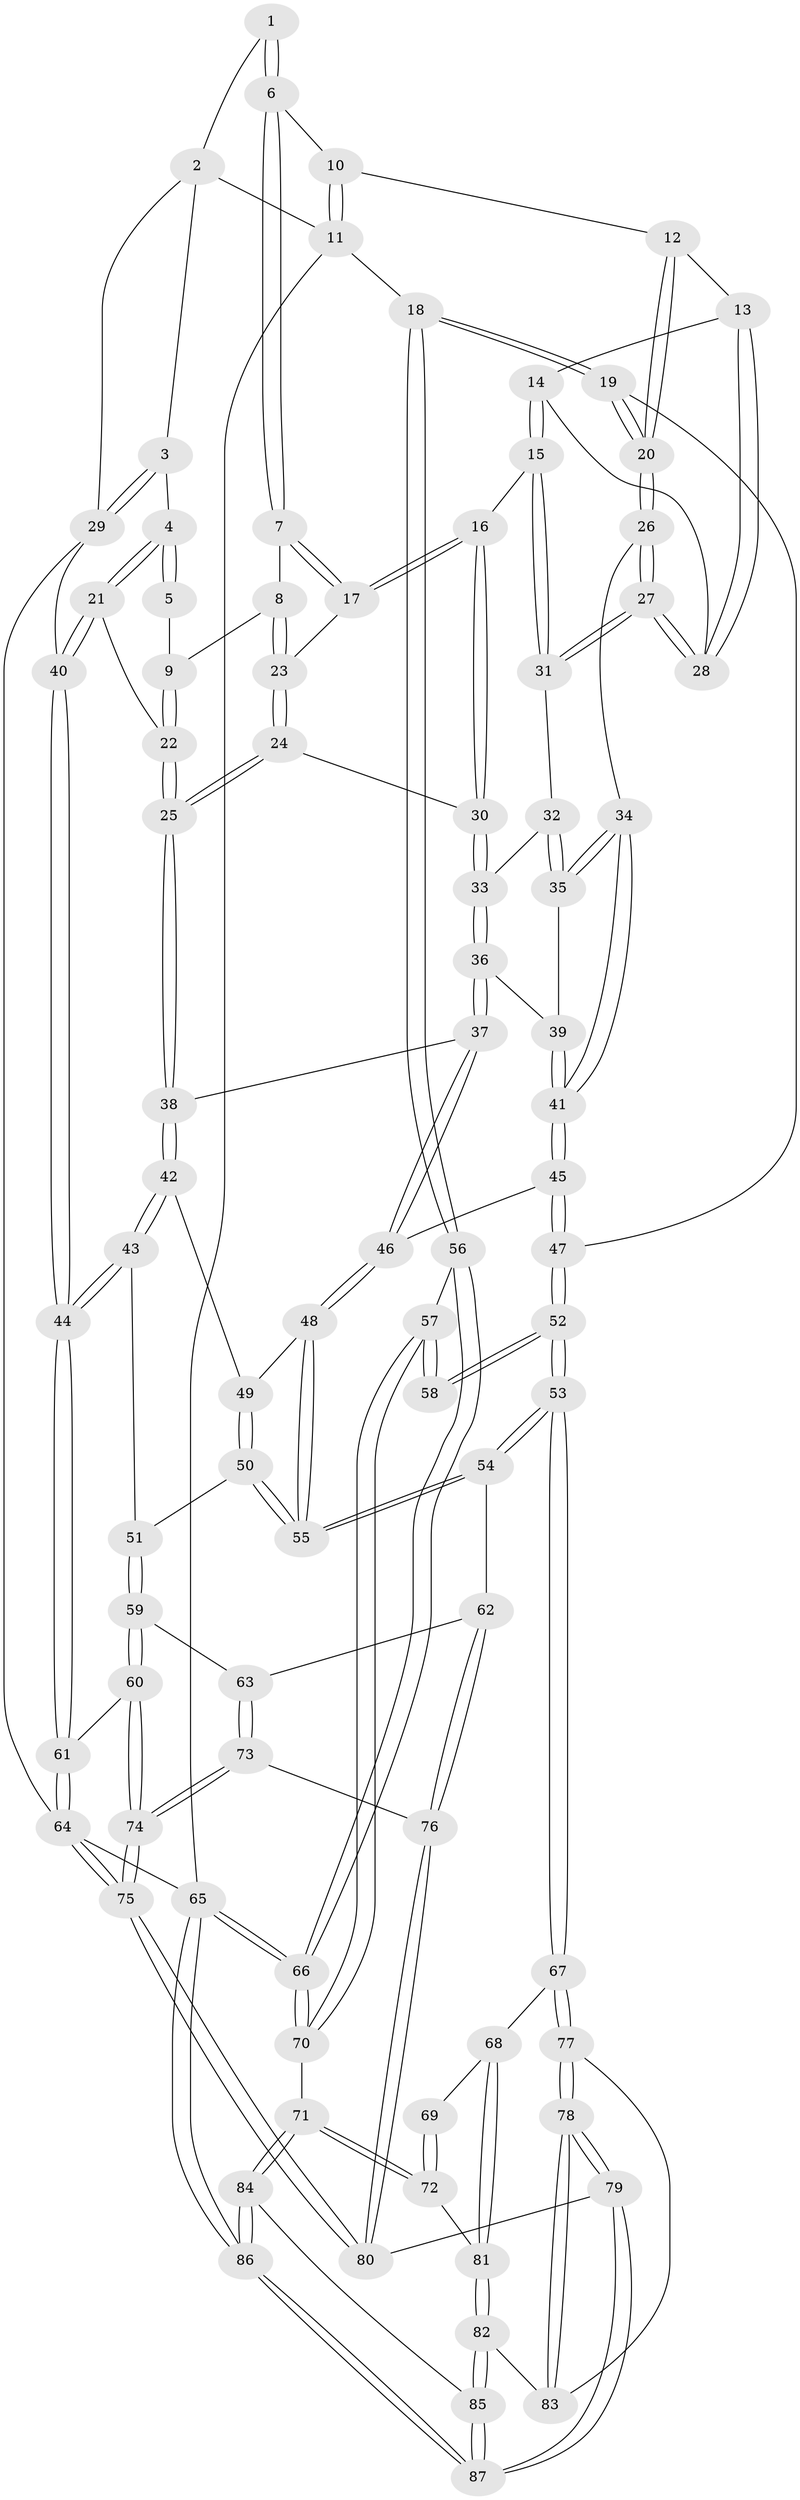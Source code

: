 // Generated by graph-tools (version 1.1) at 2025/17/03/09/25 04:17:14]
// undirected, 87 vertices, 214 edges
graph export_dot {
graph [start="1"]
  node [color=gray90,style=filled];
  1 [pos="+0.457256670479372+0"];
  2 [pos="+0.13247033174787437+0"];
  3 [pos="+0.17058106638911066+0"];
  4 [pos="+0.2579120117798551+0.1869980221223319"];
  5 [pos="+0.41972994825253107+0"];
  6 [pos="+0.607000269180947+0"];
  7 [pos="+0.5952409274659765+0.015538137359472766"];
  8 [pos="+0.43344044780525215+0.08073024345484035"];
  9 [pos="+0.4164140691423057+0.082478795524052"];
  10 [pos="+0.9341423048015203+0"];
  11 [pos="+1+0"];
  12 [pos="+0.8576942501024866+0"];
  13 [pos="+0.8268029826708716+0.043052525975302104"];
  14 [pos="+0.6678571392027655+0.12425811540238854"];
  15 [pos="+0.6503922738201157+0.1269364921608532"];
  16 [pos="+0.6392010070158431+0.1250251933154404"];
  17 [pos="+0.6017057893091206+0.0641833565858024"];
  18 [pos="+1+0.35968591577058945"];
  19 [pos="+1+0.35670642422230475"];
  20 [pos="+0.95948138505478+0.31515365707854154"];
  21 [pos="+0.2592743210444899+0.19160264835261076"];
  22 [pos="+0.31389339106525554+0.21135534603058162"];
  23 [pos="+0.516720100835564+0.12607499512919879"];
  24 [pos="+0.46045654316748214+0.1926830070664046"];
  25 [pos="+0.36681292436869484+0.2531805691477517"];
  26 [pos="+0.9125634364921349+0.3067448191529398"];
  27 [pos="+0.8383792367981506+0.22779430307579754"];
  28 [pos="+0.8154006922650319+0.15609300038473847"];
  29 [pos="+0+0.26883754992115505"];
  30 [pos="+0.6179569700868153+0.20259232526781093"];
  31 [pos="+0.7483695804453662+0.21764535622988623"];
  32 [pos="+0.7181858875773851+0.24078098991333072"];
  33 [pos="+0.6186032812585377+0.24908603870880397"];
  34 [pos="+0.8918069749147092+0.3155086231281371"];
  35 [pos="+0.7232645542769667+0.3112874328863946"];
  36 [pos="+0.6042713849388511+0.3032708507905562"];
  37 [pos="+0.5646111649597496+0.33836535717952104"];
  38 [pos="+0.41562469520386985+0.3389237609077639"];
  39 [pos="+0.6861595429605132+0.3223294130751165"];
  40 [pos="+0+0.41471598079170297"];
  41 [pos="+0.7351055179482107+0.4463243704588308"];
  42 [pos="+0.4153014174471611+0.34015911710745206"];
  43 [pos="+0.29450326764161633+0.48349125038725127"];
  44 [pos="+0+0.5124711051505665"];
  45 [pos="+0.729912640033458+0.455247496046875"];
  46 [pos="+0.6303443253029292+0.46269227540371416"];
  47 [pos="+0.7962755466031476+0.5758920381275284"];
  48 [pos="+0.6156156581697734+0.4908421165859365"];
  49 [pos="+0.46917981399482517+0.4818531917203695"];
  50 [pos="+0.46628640082207057+0.527372345361971"];
  51 [pos="+0.36577876625717465+0.5959078403807888"];
  52 [pos="+0.7884609455075039+0.6082009398886692"];
  53 [pos="+0.623599734937128+0.7111832800555917"];
  54 [pos="+0.6119493337061562+0.7074264028878968"];
  55 [pos="+0.5956618328748294+0.644272039418206"];
  56 [pos="+1+0.6091827705394038"];
  57 [pos="+0.9760233446143719+0.7053801599191978"];
  58 [pos="+0.9146653230763276+0.6984128711479334"];
  59 [pos="+0.3642750356282547+0.6653295316836131"];
  60 [pos="+0.09188169132528369+0.6466116508111577"];
  61 [pos="+0+0.5436185600783828"];
  62 [pos="+0.5459154364442931+0.7325996073386102"];
  63 [pos="+0.3830244473639988+0.6938609614036152"];
  64 [pos="+0+1"];
  65 [pos="+1+1"];
  66 [pos="+1+1"];
  67 [pos="+0.6519792365368254+0.7522153033982426"];
  68 [pos="+0.7449408627839725+0.8013946472249376"];
  69 [pos="+0.9085537731384781+0.7045988749701171"];
  70 [pos="+0.9202232043494457+0.8833746447964502"];
  71 [pos="+0.9178325303832794+0.8847061002549974"];
  72 [pos="+0.8367768086456584+0.8399917078630738"];
  73 [pos="+0.2594507413229439+0.8936954356568437"];
  74 [pos="+0.2588675602875278+0.8943524348611301"];
  75 [pos="+0.21565703043362908+1"];
  76 [pos="+0.5084484065035395+0.8165999535870858"];
  77 [pos="+0.6498010124478951+0.8314041101394448"];
  78 [pos="+0.6001482812108238+1"];
  79 [pos="+0.5227558920618083+1"];
  80 [pos="+0.46145116449933393+1"];
  81 [pos="+0.7793965021580308+0.8363331503552217"];
  82 [pos="+0.7753920729407893+0.9300961543021143"];
  83 [pos="+0.7237932512457351+0.9346579324315997"];
  84 [pos="+0.8919321296128687+0.9501231431899828"];
  85 [pos="+0.785221228030461+0.9440532789943877"];
  86 [pos="+1+1"];
  87 [pos="+0.7288930858508541+1"];
  1 -- 2;
  1 -- 6;
  1 -- 6;
  2 -- 3;
  2 -- 11;
  2 -- 29;
  3 -- 4;
  3 -- 29;
  3 -- 29;
  4 -- 5;
  4 -- 5;
  4 -- 21;
  4 -- 21;
  5 -- 9;
  6 -- 7;
  6 -- 7;
  6 -- 10;
  7 -- 8;
  7 -- 17;
  7 -- 17;
  8 -- 9;
  8 -- 23;
  8 -- 23;
  9 -- 22;
  9 -- 22;
  10 -- 11;
  10 -- 11;
  10 -- 12;
  11 -- 18;
  11 -- 65;
  12 -- 13;
  12 -- 20;
  12 -- 20;
  13 -- 14;
  13 -- 28;
  13 -- 28;
  14 -- 15;
  14 -- 15;
  14 -- 28;
  15 -- 16;
  15 -- 31;
  15 -- 31;
  16 -- 17;
  16 -- 17;
  16 -- 30;
  16 -- 30;
  17 -- 23;
  18 -- 19;
  18 -- 19;
  18 -- 56;
  18 -- 56;
  19 -- 20;
  19 -- 20;
  19 -- 47;
  20 -- 26;
  20 -- 26;
  21 -- 22;
  21 -- 40;
  21 -- 40;
  22 -- 25;
  22 -- 25;
  23 -- 24;
  23 -- 24;
  24 -- 25;
  24 -- 25;
  24 -- 30;
  25 -- 38;
  25 -- 38;
  26 -- 27;
  26 -- 27;
  26 -- 34;
  27 -- 28;
  27 -- 28;
  27 -- 31;
  27 -- 31;
  29 -- 40;
  29 -- 64;
  30 -- 33;
  30 -- 33;
  31 -- 32;
  32 -- 33;
  32 -- 35;
  32 -- 35;
  33 -- 36;
  33 -- 36;
  34 -- 35;
  34 -- 35;
  34 -- 41;
  34 -- 41;
  35 -- 39;
  36 -- 37;
  36 -- 37;
  36 -- 39;
  37 -- 38;
  37 -- 46;
  37 -- 46;
  38 -- 42;
  38 -- 42;
  39 -- 41;
  39 -- 41;
  40 -- 44;
  40 -- 44;
  41 -- 45;
  41 -- 45;
  42 -- 43;
  42 -- 43;
  42 -- 49;
  43 -- 44;
  43 -- 44;
  43 -- 51;
  44 -- 61;
  44 -- 61;
  45 -- 46;
  45 -- 47;
  45 -- 47;
  46 -- 48;
  46 -- 48;
  47 -- 52;
  47 -- 52;
  48 -- 49;
  48 -- 55;
  48 -- 55;
  49 -- 50;
  49 -- 50;
  50 -- 51;
  50 -- 55;
  50 -- 55;
  51 -- 59;
  51 -- 59;
  52 -- 53;
  52 -- 53;
  52 -- 58;
  52 -- 58;
  53 -- 54;
  53 -- 54;
  53 -- 67;
  53 -- 67;
  54 -- 55;
  54 -- 55;
  54 -- 62;
  56 -- 57;
  56 -- 66;
  56 -- 66;
  57 -- 58;
  57 -- 58;
  57 -- 70;
  57 -- 70;
  59 -- 60;
  59 -- 60;
  59 -- 63;
  60 -- 61;
  60 -- 74;
  60 -- 74;
  61 -- 64;
  61 -- 64;
  62 -- 63;
  62 -- 76;
  62 -- 76;
  63 -- 73;
  63 -- 73;
  64 -- 75;
  64 -- 75;
  64 -- 65;
  65 -- 66;
  65 -- 66;
  65 -- 86;
  65 -- 86;
  66 -- 70;
  66 -- 70;
  67 -- 68;
  67 -- 77;
  67 -- 77;
  68 -- 69;
  68 -- 81;
  68 -- 81;
  69 -- 72;
  69 -- 72;
  70 -- 71;
  71 -- 72;
  71 -- 72;
  71 -- 84;
  71 -- 84;
  72 -- 81;
  73 -- 74;
  73 -- 74;
  73 -- 76;
  74 -- 75;
  74 -- 75;
  75 -- 80;
  75 -- 80;
  76 -- 80;
  76 -- 80;
  77 -- 78;
  77 -- 78;
  77 -- 83;
  78 -- 79;
  78 -- 79;
  78 -- 83;
  78 -- 83;
  79 -- 80;
  79 -- 87;
  79 -- 87;
  81 -- 82;
  81 -- 82;
  82 -- 83;
  82 -- 85;
  82 -- 85;
  84 -- 85;
  84 -- 86;
  84 -- 86;
  85 -- 87;
  85 -- 87;
  86 -- 87;
  86 -- 87;
}
